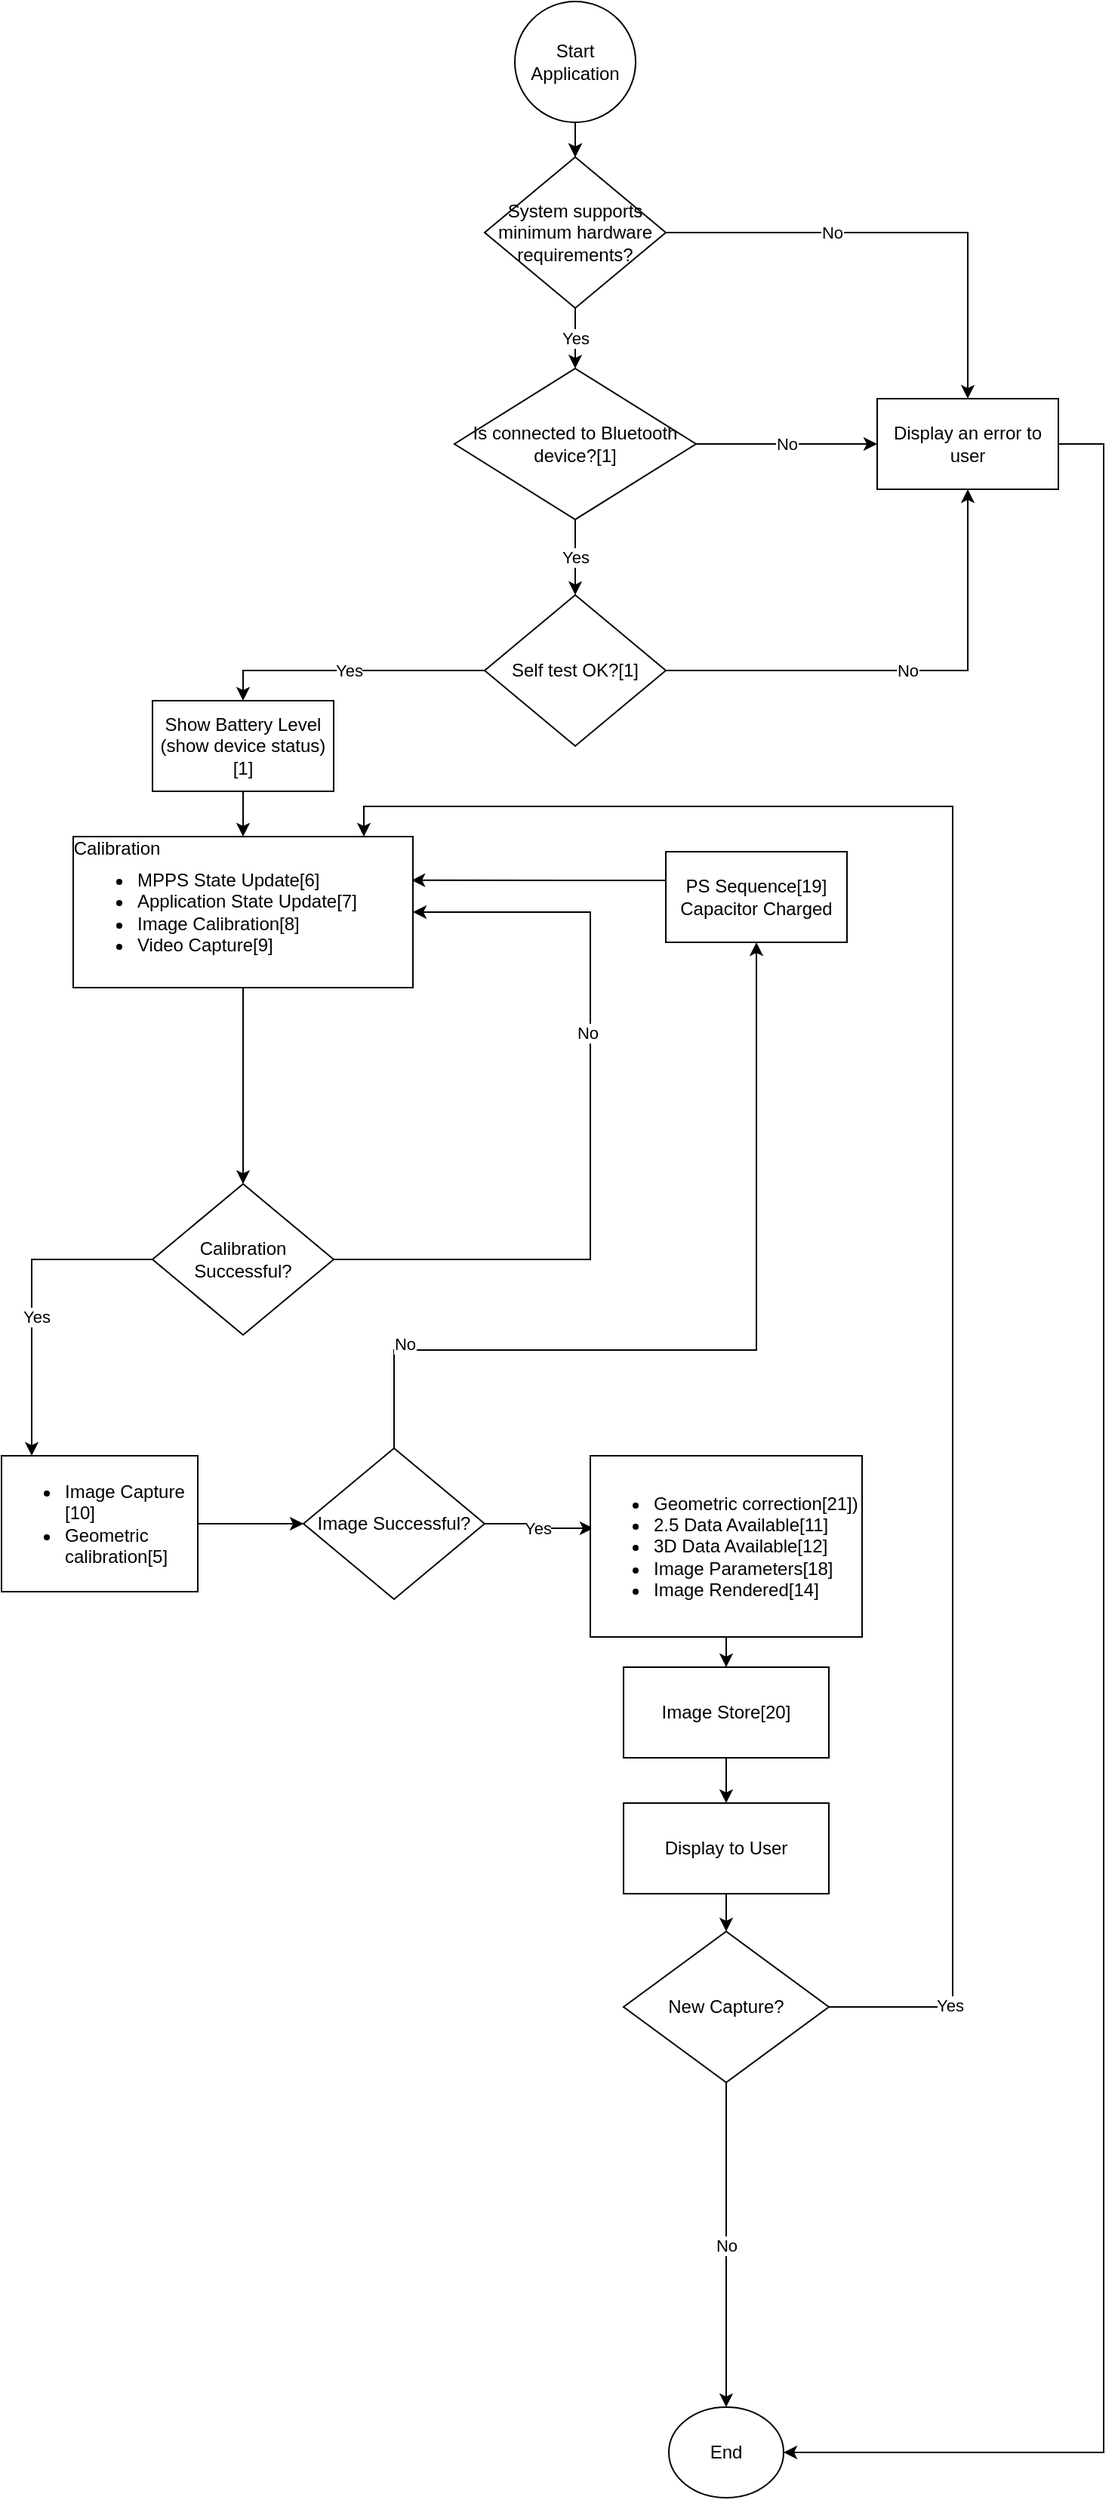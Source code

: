<mxfile version="14.2.7" type="github">
  <diagram id="Avr19dcsrgd8HSW8QIkM" name="Page-1">
    <mxGraphModel dx="1422" dy="794" grid="1" gridSize="10" guides="1" tooltips="1" connect="1" arrows="1" fold="1" page="1" pageScale="1" pageWidth="850" pageHeight="1100" math="0" shadow="0">
      <root>
        <mxCell id="0" />
        <mxCell id="1" parent="0" />
        <mxCell id="0TjXcxiFnR5JFrspY3TL-38" style="edgeStyle=orthogonalEdgeStyle;rounded=0;orthogonalLoop=1;jettySize=auto;html=1;entryX=0.5;entryY=0;entryDx=0;entryDy=0;" parent="1" target="0TjXcxiFnR5JFrspY3TL-11" edge="1">
          <mxGeometry relative="1" as="geometry">
            <mxPoint x="400" y="100" as="sourcePoint" />
          </mxGeometry>
        </mxCell>
        <mxCell id="0TjXcxiFnR5JFrspY3TL-27" value="Yes" style="edgeStyle=orthogonalEdgeStyle;rounded=0;orthogonalLoop=1;jettySize=auto;html=1;exitX=0.5;exitY=1;exitDx=0;exitDy=0;" parent="1" source="0TjXcxiFnR5JFrspY3TL-11" target="0TjXcxiFnR5JFrspY3TL-30" edge="1">
          <mxGeometry relative="1" as="geometry">
            <mxPoint x="400" y="340" as="targetPoint" />
            <Array as="points" />
          </mxGeometry>
        </mxCell>
        <mxCell id="0TjXcxiFnR5JFrspY3TL-47" style="edgeStyle=orthogonalEdgeStyle;rounded=0;orthogonalLoop=1;jettySize=auto;html=1;entryX=0.5;entryY=0;entryDx=0;entryDy=0;" parent="1" source="0TjXcxiFnR5JFrspY3TL-11" target="0TjXcxiFnR5JFrspY3TL-46" edge="1">
          <mxGeometry relative="1" as="geometry" />
        </mxCell>
        <mxCell id="0TjXcxiFnR5JFrspY3TL-48" value="No" style="edgeLabel;html=1;align=center;verticalAlign=middle;resizable=0;points=[];" parent="0TjXcxiFnR5JFrspY3TL-47" vertex="1" connectable="0">
          <mxGeometry x="-0.291" relative="1" as="geometry">
            <mxPoint as="offset" />
          </mxGeometry>
        </mxCell>
        <mxCell id="0TjXcxiFnR5JFrspY3TL-11" value="&lt;span&gt;System supports minimum hardware requirements?&lt;/span&gt;" style="rhombus;whiteSpace=wrap;html=1;" parent="1" vertex="1">
          <mxGeometry x="340" y="120" width="120" height="100" as="geometry" />
        </mxCell>
        <mxCell id="0TjXcxiFnR5JFrspY3TL-35" value="No" style="edgeStyle=orthogonalEdgeStyle;rounded=0;orthogonalLoop=1;jettySize=auto;html=1;entryX=0;entryY=0.5;entryDx=0;entryDy=0;" parent="1" source="0TjXcxiFnR5JFrspY3TL-30" target="0TjXcxiFnR5JFrspY3TL-46" edge="1">
          <mxGeometry relative="1" as="geometry">
            <mxPoint x="600" y="330" as="targetPoint" />
            <Array as="points" />
          </mxGeometry>
        </mxCell>
        <mxCell id="0TjXcxiFnR5JFrspY3TL-50" value="Yes" style="edgeStyle=orthogonalEdgeStyle;rounded=0;orthogonalLoop=1;jettySize=auto;html=1;" parent="1" source="0TjXcxiFnR5JFrspY3TL-30" target="0TjXcxiFnR5JFrspY3TL-41" edge="1">
          <mxGeometry relative="1" as="geometry" />
        </mxCell>
        <mxCell id="0TjXcxiFnR5JFrspY3TL-30" value="&lt;span&gt;Is connected to Bluetooth device?[1]&lt;/span&gt;" style="rhombus;whiteSpace=wrap;html=1;" parent="1" vertex="1">
          <mxGeometry x="320" y="260" width="160" height="100" as="geometry" />
        </mxCell>
        <mxCell id="0TjXcxiFnR5JFrspY3TL-40" value="" style="edgeStyle=orthogonalEdgeStyle;rounded=0;orthogonalLoop=1;jettySize=auto;html=1;" parent="1" source="0TjXcxiFnR5JFrspY3TL-39" target="0TjXcxiFnR5JFrspY3TL-11" edge="1">
          <mxGeometry relative="1" as="geometry" />
        </mxCell>
        <mxCell id="0TjXcxiFnR5JFrspY3TL-39" value="&lt;span&gt;Start Application&lt;/span&gt;" style="ellipse;whiteSpace=wrap;html=1;aspect=fixed;" parent="1" vertex="1">
          <mxGeometry x="360" y="17" width="80" height="80" as="geometry" />
        </mxCell>
        <mxCell id="0TjXcxiFnR5JFrspY3TL-42" value="Yes" style="edgeStyle=orthogonalEdgeStyle;rounded=0;orthogonalLoop=1;jettySize=auto;html=1;entryX=0.5;entryY=0;entryDx=0;entryDy=0;" parent="1" source="0TjXcxiFnR5JFrspY3TL-41" target="0TjXcxiFnR5JFrspY3TL-43" edge="1">
          <mxGeometry relative="1" as="geometry">
            <mxPoint x="150" y="430" as="targetPoint" />
          </mxGeometry>
        </mxCell>
        <mxCell id="0TjXcxiFnR5JFrspY3TL-51" value="No" style="edgeStyle=orthogonalEdgeStyle;rounded=0;orthogonalLoop=1;jettySize=auto;html=1;" parent="1" source="0TjXcxiFnR5JFrspY3TL-41" target="0TjXcxiFnR5JFrspY3TL-46" edge="1">
          <mxGeometry relative="1" as="geometry" />
        </mxCell>
        <mxCell id="0TjXcxiFnR5JFrspY3TL-41" value="Self test OK?[1]" style="rhombus;whiteSpace=wrap;html=1;" parent="1" vertex="1">
          <mxGeometry x="340" y="410" width="120" height="100" as="geometry" />
        </mxCell>
        <mxCell id="0TjXcxiFnR5JFrspY3TL-60" style="edgeStyle=orthogonalEdgeStyle;rounded=0;orthogonalLoop=1;jettySize=auto;html=1;entryX=0.5;entryY=0;entryDx=0;entryDy=0;" parent="1" source="0TjXcxiFnR5JFrspY3TL-43" target="0TjXcxiFnR5JFrspY3TL-58" edge="1">
          <mxGeometry relative="1" as="geometry" />
        </mxCell>
        <mxCell id="0TjXcxiFnR5JFrspY3TL-43" value="Show Battery Level (show device status)[1]" style="rounded=0;whiteSpace=wrap;html=1;" parent="1" vertex="1">
          <mxGeometry x="120" y="480" width="120" height="60" as="geometry" />
        </mxCell>
        <mxCell id="0TjXcxiFnR5JFrspY3TL-49" style="edgeStyle=orthogonalEdgeStyle;rounded=0;orthogonalLoop=1;jettySize=auto;html=1;entryX=1;entryY=0.5;entryDx=0;entryDy=0;exitX=1;exitY=0.5;exitDx=0;exitDy=0;" parent="1" source="0TjXcxiFnR5JFrspY3TL-46" target="0TjXcxiFnR5JFrspY3TL-96" edge="1">
          <mxGeometry relative="1" as="geometry">
            <mxPoint x="730" y="310" as="sourcePoint" />
            <mxPoint x="760" y="1642" as="targetPoint" />
            <Array as="points">
              <mxPoint x="750" y="310" />
              <mxPoint x="750" y="1640" />
            </Array>
          </mxGeometry>
        </mxCell>
        <mxCell id="0TjXcxiFnR5JFrspY3TL-46" value="Display an error to user" style="rounded=0;whiteSpace=wrap;html=1;" parent="1" vertex="1">
          <mxGeometry x="600" y="280" width="120" height="60" as="geometry" />
        </mxCell>
        <mxCell id="0TjXcxiFnR5JFrspY3TL-62" style="edgeStyle=orthogonalEdgeStyle;rounded=0;orthogonalLoop=1;jettySize=auto;html=1;entryX=0.5;entryY=0;entryDx=0;entryDy=0;" parent="1" source="0TjXcxiFnR5JFrspY3TL-58" target="0TjXcxiFnR5JFrspY3TL-63" edge="1">
          <mxGeometry relative="1" as="geometry">
            <mxPoint x="100" y="900" as="targetPoint" />
          </mxGeometry>
        </mxCell>
        <mxCell id="0TjXcxiFnR5JFrspY3TL-64" style="edgeStyle=orthogonalEdgeStyle;rounded=0;orthogonalLoop=1;jettySize=auto;html=1;entryX=1;entryY=0.5;entryDx=0;entryDy=0;exitX=1;exitY=0.5;exitDx=0;exitDy=0;" parent="1" source="0TjXcxiFnR5JFrspY3TL-63" target="0TjXcxiFnR5JFrspY3TL-58" edge="1">
          <mxGeometry relative="1" as="geometry">
            <Array as="points">
              <mxPoint x="410" y="850" />
              <mxPoint x="410" y="620" />
            </Array>
          </mxGeometry>
        </mxCell>
        <mxCell id="0TjXcxiFnR5JFrspY3TL-65" value="No" style="edgeLabel;html=1;align=center;verticalAlign=middle;resizable=0;points=[];" parent="0TjXcxiFnR5JFrspY3TL-64" vertex="1" connectable="0">
          <mxGeometry x="0.237" y="2" relative="1" as="geometry">
            <mxPoint as="offset" />
          </mxGeometry>
        </mxCell>
        <mxCell id="7xQOjGLybt1XN3V5icTS-4" style="edgeStyle=orthogonalEdgeStyle;rounded=0;orthogonalLoop=1;jettySize=auto;html=1;" parent="1" source="0TjXcxiFnR5JFrspY3TL-63" target="0TjXcxiFnR5JFrspY3TL-68" edge="1">
          <mxGeometry relative="1" as="geometry">
            <Array as="points">
              <mxPoint x="40" y="850" />
            </Array>
          </mxGeometry>
        </mxCell>
        <mxCell id="7xQOjGLybt1XN3V5icTS-5" value="Yes" style="edgeLabel;html=1;align=center;verticalAlign=middle;resizable=0;points=[];" parent="7xQOjGLybt1XN3V5icTS-4" vertex="1" connectable="0">
          <mxGeometry x="0.117" y="3" relative="1" as="geometry">
            <mxPoint as="offset" />
          </mxGeometry>
        </mxCell>
        <mxCell id="0TjXcxiFnR5JFrspY3TL-63" value="Calibration Successful?" style="rhombus;whiteSpace=wrap;html=1;" parent="1" vertex="1">
          <mxGeometry x="120" y="800" width="120" height="100" as="geometry" />
        </mxCell>
        <mxCell id="0TjXcxiFnR5JFrspY3TL-70" value="" style="group" parent="1" vertex="1" connectable="0">
          <mxGeometry x="67.5" y="570" width="225" height="140" as="geometry" />
        </mxCell>
        <mxCell id="0TjXcxiFnR5JFrspY3TL-58" value="&lt;ul&gt;&lt;li&gt;&lt;span style=&quot;text-align: center&quot;&gt;MPPS State Update[6]&lt;/span&gt;&lt;/li&gt;&lt;li&gt;&lt;span style=&quot;text-align: center&quot;&gt;Application State Update[7]&lt;/span&gt;&lt;/li&gt;&lt;li&gt;Image Calibration[8]&lt;/li&gt;&lt;li&gt;Video Capture[9]&lt;/li&gt;&lt;/ul&gt;" style="rounded=0;whiteSpace=wrap;html=1;align=left;" parent="0TjXcxiFnR5JFrspY3TL-70" vertex="1">
          <mxGeometry width="225" height="100" as="geometry" />
        </mxCell>
        <mxCell id="0TjXcxiFnR5JFrspY3TL-69" value="Calibration" style="text;html=1;strokeColor=none;fillColor=none;align=center;verticalAlign=middle;whiteSpace=wrap;rounded=0;" parent="0TjXcxiFnR5JFrspY3TL-70" vertex="1">
          <mxGeometry x="12.5" width="33.333" height="15.556" as="geometry" />
        </mxCell>
        <mxCell id="0TjXcxiFnR5JFrspY3TL-75" style="edgeStyle=orthogonalEdgeStyle;rounded=0;orthogonalLoop=1;jettySize=auto;html=1;entryX=0.5;entryY=1;entryDx=0;entryDy=0;exitX=0.5;exitY=0;exitDx=0;exitDy=0;" parent="1" source="0TjXcxiFnR5JFrspY3TL-73" target="0TjXcxiFnR5JFrspY3TL-79" edge="1">
          <mxGeometry relative="1" as="geometry">
            <Array as="points">
              <mxPoint x="280" y="910" />
              <mxPoint x="520" y="910" />
            </Array>
          </mxGeometry>
        </mxCell>
        <mxCell id="0TjXcxiFnR5JFrspY3TL-76" value="No" style="edgeLabel;html=1;align=center;verticalAlign=middle;resizable=0;points=[];" parent="0TjXcxiFnR5JFrspY3TL-75" vertex="1" connectable="0">
          <mxGeometry x="-0.752" y="4" relative="1" as="geometry">
            <mxPoint as="offset" />
          </mxGeometry>
        </mxCell>
        <mxCell id="0TjXcxiFnR5JFrspY3TL-78" value="Yes" style="edgeStyle=orthogonalEdgeStyle;rounded=0;orthogonalLoop=1;jettySize=auto;html=1;entryX=0.011;entryY=0.4;entryDx=0;entryDy=0;entryPerimeter=0;" parent="1" source="0TjXcxiFnR5JFrspY3TL-73" target="0TjXcxiFnR5JFrspY3TL-74" edge="1">
          <mxGeometry relative="1" as="geometry" />
        </mxCell>
        <mxCell id="0TjXcxiFnR5JFrspY3TL-73" value="Image Successful?" style="rhombus;whiteSpace=wrap;html=1;" parent="1" vertex="1">
          <mxGeometry x="220" y="975" width="120" height="100" as="geometry" />
        </mxCell>
        <mxCell id="7xQOjGLybt1XN3V5icTS-6" style="edgeStyle=orthogonalEdgeStyle;rounded=0;orthogonalLoop=1;jettySize=auto;html=1;" parent="1" source="0TjXcxiFnR5JFrspY3TL-74" target="0TjXcxiFnR5JFrspY3TL-81" edge="1">
          <mxGeometry relative="1" as="geometry" />
        </mxCell>
        <mxCell id="0TjXcxiFnR5JFrspY3TL-74" value="&lt;ul&gt;&lt;li&gt;Geometric correction[21])&lt;/li&gt;&lt;li&gt;2.5 Data Available[11]&lt;/li&gt;&lt;li&gt;3D Data Available[12]&lt;/li&gt;&lt;li&gt;Image Parameters[18]&lt;/li&gt;&lt;li&gt;Image Rendered[14]&lt;/li&gt;&lt;/ul&gt;" style="rounded=0;whiteSpace=wrap;html=1;align=left;" parent="1" vertex="1">
          <mxGeometry x="410" y="980" width="180" height="120" as="geometry" />
        </mxCell>
        <mxCell id="0TjXcxiFnR5JFrspY3TL-77" style="edgeStyle=orthogonalEdgeStyle;rounded=0;orthogonalLoop=1;jettySize=auto;html=1;entryX=0;entryY=0.5;entryDx=0;entryDy=0;" parent="1" source="0TjXcxiFnR5JFrspY3TL-68" target="0TjXcxiFnR5JFrspY3TL-73" edge="1">
          <mxGeometry relative="1" as="geometry" />
        </mxCell>
        <mxCell id="0TjXcxiFnR5JFrspY3TL-68" value="&lt;ul&gt;&lt;li&gt;Image Capture [10]&lt;/li&gt;&lt;li&gt;Geometric calibration[5]&lt;/li&gt;&lt;/ul&gt;" style="rounded=0;whiteSpace=wrap;html=1;align=left;" parent="1" vertex="1">
          <mxGeometry x="20" y="980" width="130" height="90" as="geometry" />
        </mxCell>
        <mxCell id="7xQOjGLybt1XN3V5icTS-7" style="edgeStyle=orthogonalEdgeStyle;rounded=0;orthogonalLoop=1;jettySize=auto;html=1;entryX=0.996;entryY=0.289;entryDx=0;entryDy=0;entryPerimeter=0;" parent="1" source="0TjXcxiFnR5JFrspY3TL-79" target="0TjXcxiFnR5JFrspY3TL-58" edge="1">
          <mxGeometry relative="1" as="geometry">
            <Array as="points">
              <mxPoint x="420" y="599" />
              <mxPoint x="420" y="599" />
            </Array>
          </mxGeometry>
        </mxCell>
        <mxCell id="0TjXcxiFnR5JFrspY3TL-79" value="PS Sequence[19]&lt;br&gt;Capacitor Charged" style="rounded=0;whiteSpace=wrap;html=1;" parent="1" vertex="1">
          <mxGeometry x="460" y="580" width="120" height="60" as="geometry" />
        </mxCell>
        <mxCell id="NgAOihg31SrtzOAJpTCC-1" style="edgeStyle=orthogonalEdgeStyle;rounded=0;orthogonalLoop=1;jettySize=auto;html=1;" edge="1" parent="1" source="0TjXcxiFnR5JFrspY3TL-81" target="0TjXcxiFnR5JFrspY3TL-85">
          <mxGeometry relative="1" as="geometry" />
        </mxCell>
        <mxCell id="0TjXcxiFnR5JFrspY3TL-81" value="Image Store[20]" style="rounded=0;whiteSpace=wrap;html=1;" parent="1" vertex="1">
          <mxGeometry x="432" y="1120" width="136" height="60" as="geometry" />
        </mxCell>
        <mxCell id="7xQOjGLybt1XN3V5icTS-8" style="edgeStyle=orthogonalEdgeStyle;rounded=0;orthogonalLoop=1;jettySize=auto;html=1;entryX=0.5;entryY=0;entryDx=0;entryDy=0;" parent="1" source="0TjXcxiFnR5JFrspY3TL-85" target="0TjXcxiFnR5JFrspY3TL-87" edge="1">
          <mxGeometry relative="1" as="geometry" />
        </mxCell>
        <mxCell id="0TjXcxiFnR5JFrspY3TL-85" value="Display to User" style="rounded=0;whiteSpace=wrap;html=1;" parent="1" vertex="1">
          <mxGeometry x="432" y="1210" width="136" height="60" as="geometry" />
        </mxCell>
        <mxCell id="0TjXcxiFnR5JFrspY3TL-97" value="No" style="edgeStyle=orthogonalEdgeStyle;rounded=0;orthogonalLoop=1;jettySize=auto;html=1;" parent="1" source="0TjXcxiFnR5JFrspY3TL-87" target="0TjXcxiFnR5JFrspY3TL-96" edge="1">
          <mxGeometry relative="1" as="geometry" />
        </mxCell>
        <mxCell id="NgAOihg31SrtzOAJpTCC-2" style="edgeStyle=orthogonalEdgeStyle;rounded=0;orthogonalLoop=1;jettySize=auto;html=1;" edge="1" parent="1" source="0TjXcxiFnR5JFrspY3TL-87">
          <mxGeometry relative="1" as="geometry">
            <mxPoint x="260" y="570" as="targetPoint" />
            <Array as="points">
              <mxPoint x="650" y="1345" />
              <mxPoint x="650" y="550" />
              <mxPoint x="260" y="550" />
            </Array>
          </mxGeometry>
        </mxCell>
        <mxCell id="NgAOihg31SrtzOAJpTCC-3" value="Yes" style="edgeLabel;html=1;align=center;verticalAlign=middle;resizable=0;points=[];" vertex="1" connectable="0" parent="NgAOihg31SrtzOAJpTCC-2">
          <mxGeometry x="-0.871" y="2" relative="1" as="geometry">
            <mxPoint as="offset" />
          </mxGeometry>
        </mxCell>
        <mxCell id="0TjXcxiFnR5JFrspY3TL-87" value="New Capture?" style="rhombus;whiteSpace=wrap;html=1;" parent="1" vertex="1">
          <mxGeometry x="432" y="1295" width="136" height="100" as="geometry" />
        </mxCell>
        <mxCell id="0TjXcxiFnR5JFrspY3TL-96" value="End" style="ellipse;whiteSpace=wrap;html=1;" parent="1" vertex="1">
          <mxGeometry x="462" y="1610" width="76" height="60" as="geometry" />
        </mxCell>
      </root>
    </mxGraphModel>
  </diagram>
</mxfile>
